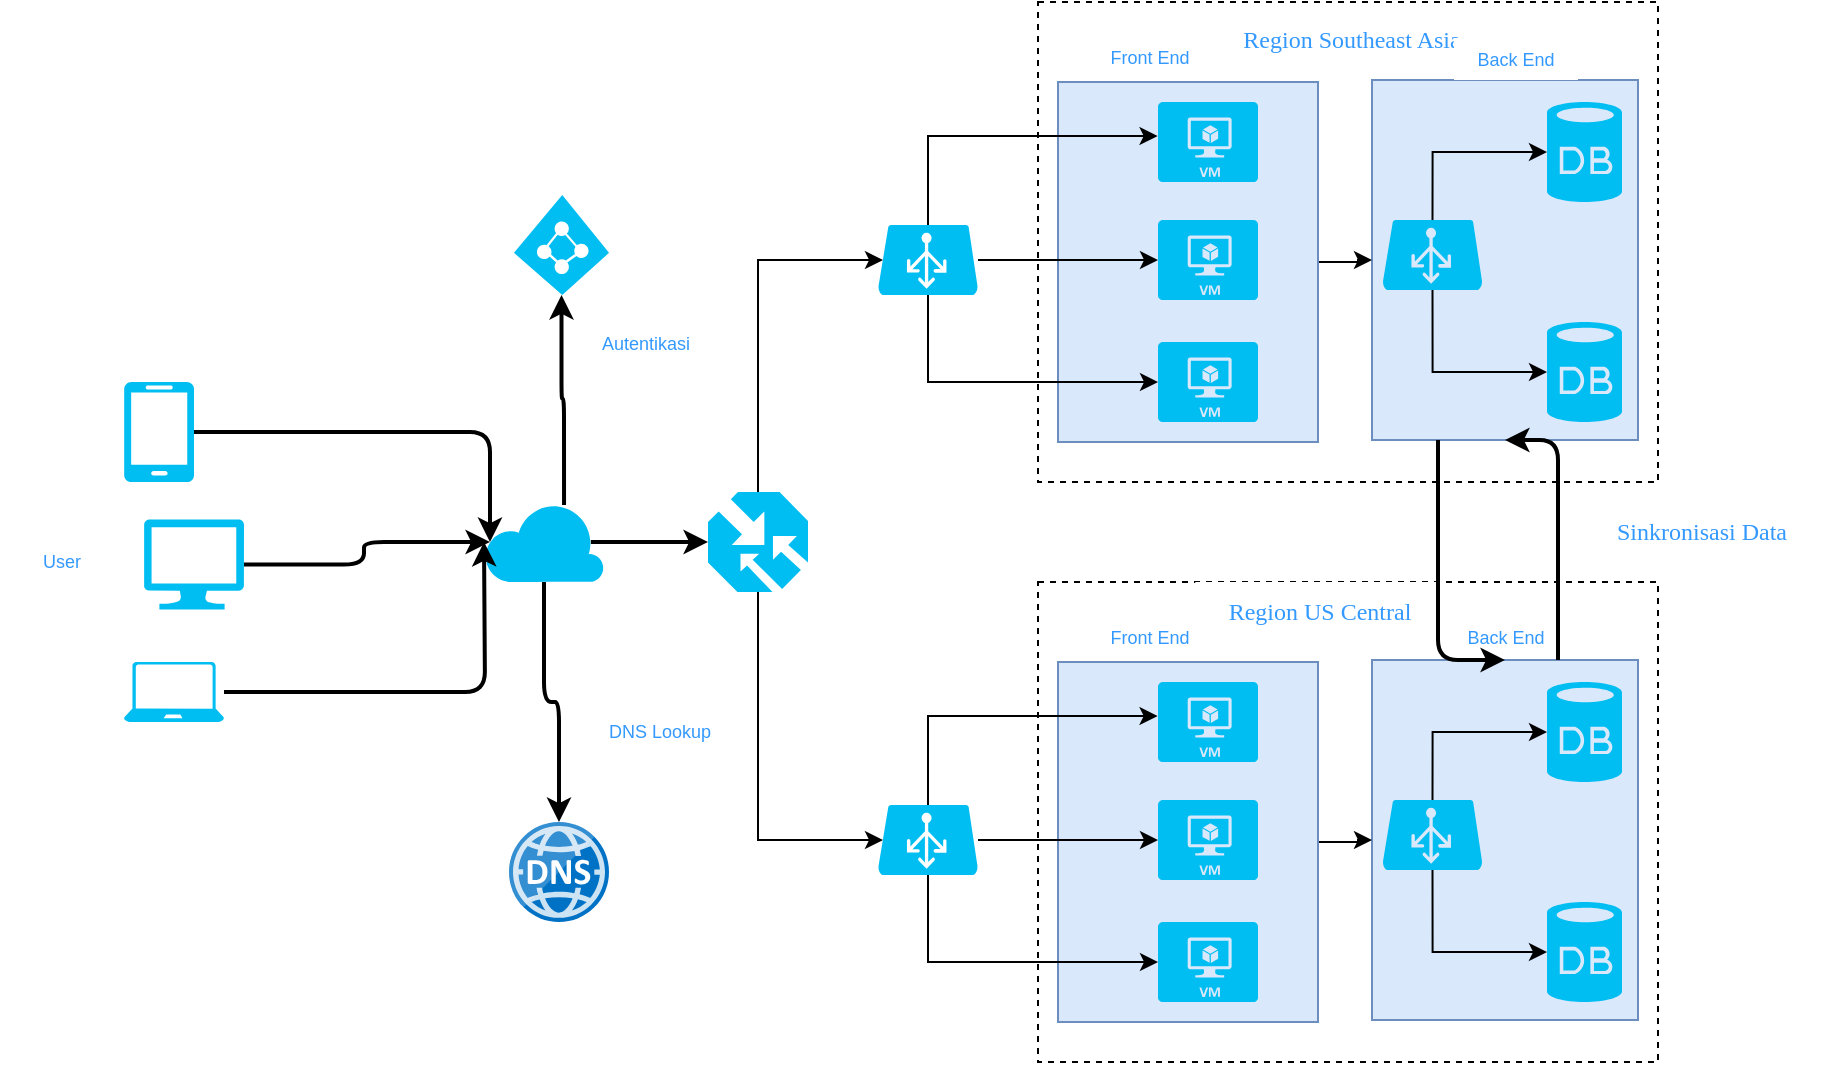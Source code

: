 <mxfile version="12.4.3" type="device" pages="1"><diagram id="quMgy_YMReDFvjRLhB3F" name="Page-1"><mxGraphModel dx="868" dy="471" grid="1" gridSize="10" guides="1" tooltips="1" connect="1" arrows="1" fold="1" page="1" pageScale="1" pageWidth="1169" pageHeight="827" math="0" shadow="0"><root><mxCell id="0"/><mxCell id="1" parent="0"/><mxCell id="xlNGoKgaa0ndbb6sy_9o-21" value="" style="rounded=0;whiteSpace=wrap;html=1;dashed=1;" vertex="1" parent="1"><mxGeometry x="655" y="50" width="310" height="240" as="geometry"/></mxCell><mxCell id="xlNGoKgaa0ndbb6sy_9o-15" value="" style="rounded=0;whiteSpace=wrap;html=1;fillColor=#dae8fc;strokeColor=#6c8ebf;" vertex="1" parent="1"><mxGeometry x="822" y="89" width="133" height="180" as="geometry"/></mxCell><mxCell id="xlNGoKgaa0ndbb6sy_9o-16" style="edgeStyle=orthogonalEdgeStyle;rounded=0;orthogonalLoop=1;jettySize=auto;html=1;" edge="1" parent="1" source="xlNGoKgaa0ndbb6sy_9o-14" target="xlNGoKgaa0ndbb6sy_9o-15"><mxGeometry relative="1" as="geometry"/></mxCell><mxCell id="xlNGoKgaa0ndbb6sy_9o-14" value="" style="rounded=0;whiteSpace=wrap;html=1;fillColor=#dae8fc;strokeColor=#6c8ebf;" vertex="1" parent="1"><mxGeometry x="665" y="90" width="130" height="180" as="geometry"/></mxCell><mxCell id="xlNGoKgaa0ndbb6sy_9o-10" style="edgeStyle=orthogonalEdgeStyle;rounded=0;orthogonalLoop=1;jettySize=auto;html=1;" edge="1" parent="1" source="xlNGoKgaa0ndbb6sy_9o-1" target="xlNGoKgaa0ndbb6sy_9o-7"><mxGeometry relative="1" as="geometry"/></mxCell><mxCell id="xlNGoKgaa0ndbb6sy_9o-19" style="edgeStyle=orthogonalEdgeStyle;rounded=0;orthogonalLoop=1;jettySize=auto;html=1;entryX=-0.004;entryY=0.425;entryDx=0;entryDy=0;entryPerimeter=0;exitX=0.5;exitY=0;exitDx=0;exitDy=0;exitPerimeter=0;" edge="1" parent="1" source="xlNGoKgaa0ndbb6sy_9o-1" target="xlNGoKgaa0ndbb6sy_9o-6"><mxGeometry relative="1" as="geometry"/></mxCell><mxCell id="xlNGoKgaa0ndbb6sy_9o-20" style="edgeStyle=orthogonalEdgeStyle;rounded=0;orthogonalLoop=1;jettySize=auto;html=1;exitX=0.5;exitY=1;exitDx=0;exitDy=0;exitPerimeter=0;entryX=0;entryY=0.5;entryDx=0;entryDy=0;entryPerimeter=0;" edge="1" parent="1" source="xlNGoKgaa0ndbb6sy_9o-1" target="xlNGoKgaa0ndbb6sy_9o-8"><mxGeometry relative="1" as="geometry"><Array as="points"><mxPoint x="600" y="240"/></Array></mxGeometry></mxCell><mxCell id="xlNGoKgaa0ndbb6sy_9o-1" value="" style="verticalLabelPosition=bottom;html=1;verticalAlign=top;align=center;strokeColor=none;fillColor=#00BEF2;shape=mxgraph.azure.azure_load_balancer;" vertex="1" parent="1"><mxGeometry x="575" y="161.5" width="50" height="35" as="geometry"/></mxCell><mxCell id="xlNGoKgaa0ndbb6sy_9o-2" value="" style="verticalLabelPosition=bottom;html=1;verticalAlign=top;align=center;strokeColor=none;fillColor=#00BEF2;shape=mxgraph.azure.database;" vertex="1" parent="1"><mxGeometry x="909.5" y="100" width="37.5" height="50" as="geometry"/></mxCell><mxCell id="xlNGoKgaa0ndbb6sy_9o-95" style="edgeStyle=orthogonalEdgeStyle;rounded=1;orthogonalLoop=1;jettySize=auto;html=1;strokeWidth=2;fontColor=#3399FF;exitX=0.667;exitY=0.039;exitDx=0;exitDy=0;exitPerimeter=0;" edge="1" parent="1" source="xlNGoKgaa0ndbb6sy_9o-59" target="xlNGoKgaa0ndbb6sy_9o-3"><mxGeometry relative="1" as="geometry"><mxPoint x="491.75" y="320" as="sourcePoint"/></mxGeometry></mxCell><mxCell id="xlNGoKgaa0ndbb6sy_9o-3" value="" style="verticalLabelPosition=bottom;html=1;verticalAlign=top;align=center;strokeColor=none;fillColor=#00BEF2;shape=mxgraph.azure.azure_active_directory;" vertex="1" parent="1"><mxGeometry x="393" y="146.5" width="47.5" height="50" as="geometry"/></mxCell><mxCell id="xlNGoKgaa0ndbb6sy_9o-4" value="" style="verticalLabelPosition=bottom;html=1;verticalAlign=top;align=center;strokeColor=none;fillColor=#00BEF2;shape=mxgraph.azure.database;" vertex="1" parent="1"><mxGeometry x="909.5" y="210" width="37.5" height="50" as="geometry"/></mxCell><mxCell id="xlNGoKgaa0ndbb6sy_9o-6" value="" style="verticalLabelPosition=bottom;html=1;verticalAlign=top;align=center;strokeColor=none;fillColor=#00BEF2;shape=mxgraph.azure.virtual_machine;" vertex="1" parent="1"><mxGeometry x="715" y="100" width="50" height="40" as="geometry"/></mxCell><mxCell id="xlNGoKgaa0ndbb6sy_9o-7" value="" style="verticalLabelPosition=bottom;html=1;verticalAlign=top;align=center;strokeColor=none;fillColor=#00BEF2;shape=mxgraph.azure.virtual_machine;" vertex="1" parent="1"><mxGeometry x="715" y="159" width="50" height="40" as="geometry"/></mxCell><mxCell id="xlNGoKgaa0ndbb6sy_9o-8" value="" style="verticalLabelPosition=bottom;html=1;verticalAlign=top;align=center;strokeColor=none;fillColor=#00BEF2;shape=mxgraph.azure.virtual_machine;" vertex="1" parent="1"><mxGeometry x="715" y="220" width="50" height="40" as="geometry"/></mxCell><mxCell id="xlNGoKgaa0ndbb6sy_9o-90" style="edgeStyle=orthogonalEdgeStyle;rounded=1;orthogonalLoop=1;jettySize=auto;html=1;entryX=0.05;entryY=0.5;entryDx=0;entryDy=0;entryPerimeter=0;strokeWidth=2;fontColor=#3399FF;" edge="1" parent="1" source="xlNGoKgaa0ndbb6sy_9o-12" target="xlNGoKgaa0ndbb6sy_9o-59"><mxGeometry relative="1" as="geometry"/></mxCell><mxCell id="xlNGoKgaa0ndbb6sy_9o-12" value="" style="verticalLabelPosition=bottom;html=1;verticalAlign=top;align=center;strokeColor=none;fillColor=#00BEF2;shape=mxgraph.azure.computer;pointerEvents=1;" vertex="1" parent="1"><mxGeometry x="208" y="308.75" width="50" height="45" as="geometry"/></mxCell><mxCell id="xlNGoKgaa0ndbb6sy_9o-58" style="edgeStyle=orthogonalEdgeStyle;rounded=0;orthogonalLoop=1;jettySize=auto;html=1;entryX=0.05;entryY=0.5;entryDx=0;entryDy=0;entryPerimeter=0;fontColor=#3399FF;exitX=0.5;exitY=0;exitDx=0;exitDy=0;exitPerimeter=0;" edge="1" parent="1" source="xlNGoKgaa0ndbb6sy_9o-13" target="xlNGoKgaa0ndbb6sy_9o-1"><mxGeometry relative="1" as="geometry"><Array as="points"><mxPoint x="515" y="300"/><mxPoint x="515" y="179"/></Array></mxGeometry></mxCell><mxCell id="xlNGoKgaa0ndbb6sy_9o-80" style="edgeStyle=orthogonalEdgeStyle;rounded=0;orthogonalLoop=1;jettySize=auto;html=1;entryX=0.05;entryY=0.5;entryDx=0;entryDy=0;entryPerimeter=0;fontColor=#3399FF;exitX=0.5;exitY=1;exitDx=0;exitDy=0;exitPerimeter=0;" edge="1" parent="1" source="xlNGoKgaa0ndbb6sy_9o-13" target="xlNGoKgaa0ndbb6sy_9o-70"><mxGeometry relative="1" as="geometry"><Array as="points"><mxPoint x="515" y="350"/><mxPoint x="515" y="469"/></Array></mxGeometry></mxCell><mxCell id="xlNGoKgaa0ndbb6sy_9o-13" value="" style="verticalLabelPosition=bottom;html=1;verticalAlign=top;align=center;strokeColor=none;fillColor=#00BEF2;shape=mxgraph.azure.traffic_manager;pointerEvents=1;" vertex="1" parent="1"><mxGeometry x="490" y="295" width="50" height="50" as="geometry"/></mxCell><mxCell id="xlNGoKgaa0ndbb6sy_9o-22" value="&lt;font face=&quot;Verdana&quot;&gt;Region Southeast Asia&lt;/font&gt;" style="rounded=0;whiteSpace=wrap;html=1;dashed=1;fontColor=#3399FF;strokeColor=none;" vertex="1" parent="1"><mxGeometry x="750" y="54" width="123.87" height="30" as="geometry"/></mxCell><mxCell id="xlNGoKgaa0ndbb6sy_9o-55" style="edgeStyle=orthogonalEdgeStyle;rounded=0;orthogonalLoop=1;jettySize=auto;html=1;entryX=0;entryY=0.5;entryDx=0;entryDy=0;entryPerimeter=0;fontColor=#3399FF;exitX=0.5;exitY=0;exitDx=0;exitDy=0;exitPerimeter=0;" edge="1" parent="1" source="xlNGoKgaa0ndbb6sy_9o-52" target="xlNGoKgaa0ndbb6sy_9o-2"><mxGeometry relative="1" as="geometry"/></mxCell><mxCell id="xlNGoKgaa0ndbb6sy_9o-56" style="edgeStyle=orthogonalEdgeStyle;rounded=0;orthogonalLoop=1;jettySize=auto;html=1;entryX=0;entryY=0.5;entryDx=0;entryDy=0;entryPerimeter=0;fontColor=#3399FF;exitX=0.5;exitY=1;exitDx=0;exitDy=0;exitPerimeter=0;" edge="1" parent="1" source="xlNGoKgaa0ndbb6sy_9o-52" target="xlNGoKgaa0ndbb6sy_9o-4"><mxGeometry relative="1" as="geometry"/></mxCell><mxCell id="xlNGoKgaa0ndbb6sy_9o-52" value="" style="verticalLabelPosition=bottom;html=1;verticalAlign=top;align=center;strokeColor=none;fillColor=#00BEF2;shape=mxgraph.azure.azure_load_balancer;" vertex="1" parent="1"><mxGeometry x="827.25" y="159" width="50" height="35" as="geometry"/></mxCell><mxCell id="xlNGoKgaa0ndbb6sy_9o-99" style="edgeStyle=orthogonalEdgeStyle;rounded=0;orthogonalLoop=1;jettySize=auto;html=1;entryX=0;entryY=0.5;entryDx=0;entryDy=0;entryPerimeter=0;strokeWidth=2;fontColor=#3399FF;exitX=0.89;exitY=0.5;exitDx=0;exitDy=0;exitPerimeter=0;" edge="1" parent="1" source="xlNGoKgaa0ndbb6sy_9o-59" target="xlNGoKgaa0ndbb6sy_9o-13"><mxGeometry relative="1" as="geometry"/></mxCell><mxCell id="xlNGoKgaa0ndbb6sy_9o-109" style="edgeStyle=orthogonalEdgeStyle;rounded=1;orthogonalLoop=1;jettySize=auto;html=1;strokeWidth=2;fontSize=9;fontColor=#3399FF;strokeColor=#000000;" edge="1" parent="1" source="xlNGoKgaa0ndbb6sy_9o-59" target="xlNGoKgaa0ndbb6sy_9o-104"><mxGeometry relative="1" as="geometry"/></mxCell><mxCell id="xlNGoKgaa0ndbb6sy_9o-59" value="" style="verticalLabelPosition=bottom;html=1;verticalAlign=top;align=center;strokeColor=none;fillColor=#00BEF2;shape=mxgraph.azure.cloud;dashed=1;fontColor=#3399FF;" vertex="1" parent="1"><mxGeometry x="378" y="300" width="60" height="40" as="geometry"/></mxCell><mxCell id="xlNGoKgaa0ndbb6sy_9o-92" style="edgeStyle=orthogonalEdgeStyle;rounded=1;orthogonalLoop=1;jettySize=auto;html=1;entryX=0.05;entryY=0.5;entryDx=0;entryDy=0;entryPerimeter=0;strokeWidth=2;fontColor=#3399FF;" edge="1" parent="1" source="xlNGoKgaa0ndbb6sy_9o-60" target="xlNGoKgaa0ndbb6sy_9o-59"><mxGeometry relative="1" as="geometry"/></mxCell><mxCell id="xlNGoKgaa0ndbb6sy_9o-60" value="" style="verticalLabelPosition=bottom;html=1;verticalAlign=top;align=center;strokeColor=none;fillColor=#00BEF2;shape=mxgraph.azure.mobile;pointerEvents=1;dashed=1;fontColor=#3399FF;" vertex="1" parent="1"><mxGeometry x="198" y="240" width="35" height="50" as="geometry"/></mxCell><mxCell id="xlNGoKgaa0ndbb6sy_9o-91" style="edgeStyle=orthogonalEdgeStyle;rounded=1;orthogonalLoop=1;jettySize=auto;html=1;strokeWidth=2;fontColor=#3399FF;" edge="1" parent="1" source="xlNGoKgaa0ndbb6sy_9o-61"><mxGeometry relative="1" as="geometry"><mxPoint x="378" y="320" as="targetPoint"/></mxGeometry></mxCell><mxCell id="xlNGoKgaa0ndbb6sy_9o-61" value="" style="verticalLabelPosition=bottom;html=1;verticalAlign=top;align=center;strokeColor=none;fillColor=#00BEF2;shape=mxgraph.azure.laptop;pointerEvents=1;dashed=1;fontColor=#3399FF;" vertex="1" parent="1"><mxGeometry x="198" y="380" width="50" height="30" as="geometry"/></mxCell><mxCell id="xlNGoKgaa0ndbb6sy_9o-63" value="" style="rounded=0;whiteSpace=wrap;html=1;dashed=1;" vertex="1" parent="1"><mxGeometry x="655" y="340" width="310" height="240" as="geometry"/></mxCell><mxCell id="xlNGoKgaa0ndbb6sy_9o-64" value="" style="rounded=0;whiteSpace=wrap;html=1;fillColor=#dae8fc;strokeColor=#6c8ebf;" vertex="1" parent="1"><mxGeometry x="822" y="379" width="133" height="180" as="geometry"/></mxCell><mxCell id="xlNGoKgaa0ndbb6sy_9o-65" style="edgeStyle=orthogonalEdgeStyle;rounded=0;orthogonalLoop=1;jettySize=auto;html=1;" edge="1" parent="1" source="xlNGoKgaa0ndbb6sy_9o-66" target="xlNGoKgaa0ndbb6sy_9o-64"><mxGeometry relative="1" as="geometry"/></mxCell><mxCell id="xlNGoKgaa0ndbb6sy_9o-66" value="" style="rounded=0;whiteSpace=wrap;html=1;fillColor=#dae8fc;strokeColor=#6c8ebf;" vertex="1" parent="1"><mxGeometry x="665" y="380" width="130" height="180" as="geometry"/></mxCell><mxCell id="xlNGoKgaa0ndbb6sy_9o-67" style="edgeStyle=orthogonalEdgeStyle;rounded=0;orthogonalLoop=1;jettySize=auto;html=1;" edge="1" parent="1" source="xlNGoKgaa0ndbb6sy_9o-70" target="xlNGoKgaa0ndbb6sy_9o-74"><mxGeometry relative="1" as="geometry"/></mxCell><mxCell id="xlNGoKgaa0ndbb6sy_9o-68" style="edgeStyle=orthogonalEdgeStyle;rounded=0;orthogonalLoop=1;jettySize=auto;html=1;entryX=-0.004;entryY=0.425;entryDx=0;entryDy=0;entryPerimeter=0;exitX=0.5;exitY=0;exitDx=0;exitDy=0;exitPerimeter=0;" edge="1" parent="1" source="xlNGoKgaa0ndbb6sy_9o-70" target="xlNGoKgaa0ndbb6sy_9o-73"><mxGeometry relative="1" as="geometry"/></mxCell><mxCell id="xlNGoKgaa0ndbb6sy_9o-69" style="edgeStyle=orthogonalEdgeStyle;rounded=0;orthogonalLoop=1;jettySize=auto;html=1;exitX=0.5;exitY=1;exitDx=0;exitDy=0;exitPerimeter=0;entryX=0;entryY=0.5;entryDx=0;entryDy=0;entryPerimeter=0;" edge="1" parent="1" source="xlNGoKgaa0ndbb6sy_9o-70" target="xlNGoKgaa0ndbb6sy_9o-75"><mxGeometry relative="1" as="geometry"><Array as="points"><mxPoint x="600" y="530"/></Array></mxGeometry></mxCell><mxCell id="xlNGoKgaa0ndbb6sy_9o-70" value="" style="verticalLabelPosition=bottom;html=1;verticalAlign=top;align=center;strokeColor=none;fillColor=#00BEF2;shape=mxgraph.azure.azure_load_balancer;" vertex="1" parent="1"><mxGeometry x="575" y="451.5" width="50" height="35" as="geometry"/></mxCell><mxCell id="xlNGoKgaa0ndbb6sy_9o-71" value="" style="verticalLabelPosition=bottom;html=1;verticalAlign=top;align=center;strokeColor=none;fillColor=#00BEF2;shape=mxgraph.azure.database;" vertex="1" parent="1"><mxGeometry x="909.5" y="390" width="37.5" height="50" as="geometry"/></mxCell><mxCell id="xlNGoKgaa0ndbb6sy_9o-72" value="" style="verticalLabelPosition=bottom;html=1;verticalAlign=top;align=center;strokeColor=none;fillColor=#00BEF2;shape=mxgraph.azure.database;" vertex="1" parent="1"><mxGeometry x="909.5" y="500" width="37.5" height="50" as="geometry"/></mxCell><mxCell id="xlNGoKgaa0ndbb6sy_9o-73" value="" style="verticalLabelPosition=bottom;html=1;verticalAlign=top;align=center;strokeColor=none;fillColor=#00BEF2;shape=mxgraph.azure.virtual_machine;" vertex="1" parent="1"><mxGeometry x="715" y="390" width="50" height="40" as="geometry"/></mxCell><mxCell id="xlNGoKgaa0ndbb6sy_9o-74" value="" style="verticalLabelPosition=bottom;html=1;verticalAlign=top;align=center;strokeColor=none;fillColor=#00BEF2;shape=mxgraph.azure.virtual_machine;" vertex="1" parent="1"><mxGeometry x="715" y="449" width="50" height="40" as="geometry"/></mxCell><mxCell id="xlNGoKgaa0ndbb6sy_9o-75" value="" style="verticalLabelPosition=bottom;html=1;verticalAlign=top;align=center;strokeColor=none;fillColor=#00BEF2;shape=mxgraph.azure.virtual_machine;" vertex="1" parent="1"><mxGeometry x="715" y="510" width="50" height="40" as="geometry"/></mxCell><mxCell id="xlNGoKgaa0ndbb6sy_9o-77" style="edgeStyle=orthogonalEdgeStyle;rounded=0;orthogonalLoop=1;jettySize=auto;html=1;entryX=0;entryY=0.5;entryDx=0;entryDy=0;entryPerimeter=0;fontColor=#3399FF;exitX=0.5;exitY=0;exitDx=0;exitDy=0;exitPerimeter=0;" edge="1" parent="1" source="xlNGoKgaa0ndbb6sy_9o-79" target="xlNGoKgaa0ndbb6sy_9o-71"><mxGeometry relative="1" as="geometry"/></mxCell><mxCell id="xlNGoKgaa0ndbb6sy_9o-78" style="edgeStyle=orthogonalEdgeStyle;rounded=0;orthogonalLoop=1;jettySize=auto;html=1;entryX=0;entryY=0.5;entryDx=0;entryDy=0;entryPerimeter=0;fontColor=#3399FF;exitX=0.5;exitY=1;exitDx=0;exitDy=0;exitPerimeter=0;" edge="1" parent="1" source="xlNGoKgaa0ndbb6sy_9o-79" target="xlNGoKgaa0ndbb6sy_9o-72"><mxGeometry relative="1" as="geometry"/></mxCell><mxCell id="xlNGoKgaa0ndbb6sy_9o-79" value="" style="verticalLabelPosition=bottom;html=1;verticalAlign=top;align=center;strokeColor=none;fillColor=#00BEF2;shape=mxgraph.azure.azure_load_balancer;" vertex="1" parent="1"><mxGeometry x="827.25" y="449" width="50" height="35" as="geometry"/></mxCell><mxCell id="xlNGoKgaa0ndbb6sy_9o-84" value="&lt;font face=&quot;Verdana&quot;&gt;Sinkronisasi Data&lt;/font&gt;" style="rounded=0;whiteSpace=wrap;html=1;dashed=1;fontColor=#3399FF;strokeColor=none;" vertex="1" parent="1"><mxGeometry x="925" y="300" width="123.87" height="30" as="geometry"/></mxCell><mxCell id="xlNGoKgaa0ndbb6sy_9o-100" value="Front End" style="rounded=0;whiteSpace=wrap;html=1;dashed=1;fontColor=#3399FF;strokeColor=none;fontSize=9;" vertex="1" parent="1"><mxGeometry x="680" y="67" width="62" height="21" as="geometry"/></mxCell><mxCell id="xlNGoKgaa0ndbb6sy_9o-101" value="Front End" style="rounded=0;whiteSpace=wrap;html=1;dashed=1;fontColor=#3399FF;strokeColor=none;fontSize=9;" vertex="1" parent="1"><mxGeometry x="680" y="357" width="62" height="21" as="geometry"/></mxCell><mxCell id="xlNGoKgaa0ndbb6sy_9o-102" value="Back End" style="rounded=0;whiteSpace=wrap;html=1;dashed=1;fontColor=#3399FF;strokeColor=none;fontSize=9;" vertex="1" parent="1"><mxGeometry x="863" y="68" width="62" height="21" as="geometry"/></mxCell><mxCell id="xlNGoKgaa0ndbb6sy_9o-103" value="Back End" style="rounded=0;whiteSpace=wrap;html=1;dashed=1;fontColor=#3399FF;strokeColor=none;fontSize=9;" vertex="1" parent="1"><mxGeometry x="857.5" y="357" width="62" height="21" as="geometry"/></mxCell><mxCell id="xlNGoKgaa0ndbb6sy_9o-86" style="edgeStyle=orthogonalEdgeStyle;rounded=1;orthogonalLoop=1;jettySize=auto;html=1;entryX=0.5;entryY=1;entryDx=0;entryDy=0;strokeWidth=2;fontColor=#3399FF;" edge="1" parent="1" source="xlNGoKgaa0ndbb6sy_9o-64" target="xlNGoKgaa0ndbb6sy_9o-15"><mxGeometry relative="1" as="geometry"><Array as="points"><mxPoint x="915" y="269"/></Array></mxGeometry></mxCell><mxCell id="xlNGoKgaa0ndbb6sy_9o-104" value="" style="aspect=fixed;html=1;points=[];align=center;image;fontSize=12;image=img/lib/mscae/DNS.svg;dashed=1;" vertex="1" parent="1"><mxGeometry x="390.5" y="460" width="50" height="50" as="geometry"/></mxCell><mxCell id="xlNGoKgaa0ndbb6sy_9o-106" value="Autentikasi" style="rounded=0;whiteSpace=wrap;html=1;dashed=1;fontColor=#3399FF;strokeColor=none;fontSize=9;" vertex="1" parent="1"><mxGeometry x="428" y="210" width="62" height="21" as="geometry"/></mxCell><mxCell id="xlNGoKgaa0ndbb6sy_9o-107" value="DNS Lookup" style="rounded=0;whiteSpace=wrap;html=1;dashed=1;fontColor=#3399FF;strokeColor=none;fontSize=9;" vertex="1" parent="1"><mxGeometry x="420" y="399.5" width="92" height="30.5" as="geometry"/></mxCell><mxCell id="xlNGoKgaa0ndbb6sy_9o-76" value="&lt;font face=&quot;Verdana&quot;&gt;Region US Central&lt;/font&gt;" style="rounded=0;whiteSpace=wrap;html=1;dashed=1;fontColor=#3399FF;strokeColor=none;" vertex="1" parent="1"><mxGeometry x="733.63" y="340" width="123.87" height="30" as="geometry"/></mxCell><mxCell id="xlNGoKgaa0ndbb6sy_9o-83" style="edgeStyle=orthogonalEdgeStyle;rounded=1;orthogonalLoop=1;jettySize=auto;html=1;entryX=0.5;entryY=0;entryDx=0;entryDy=0;strokeWidth=2;fontColor=#3399FF;" edge="1" parent="1" source="xlNGoKgaa0ndbb6sy_9o-15" target="xlNGoKgaa0ndbb6sy_9o-64"><mxGeometry relative="1" as="geometry"><Array as="points"><mxPoint x="855" y="379"/></Array></mxGeometry></mxCell><mxCell id="xlNGoKgaa0ndbb6sy_9o-108" value="User" style="rounded=0;whiteSpace=wrap;html=1;dashed=1;fontColor=#3399FF;strokeColor=none;fontSize=9;" vertex="1" parent="1"><mxGeometry x="136" y="319" width="62" height="21" as="geometry"/></mxCell></root></mxGraphModel></diagram></mxfile>